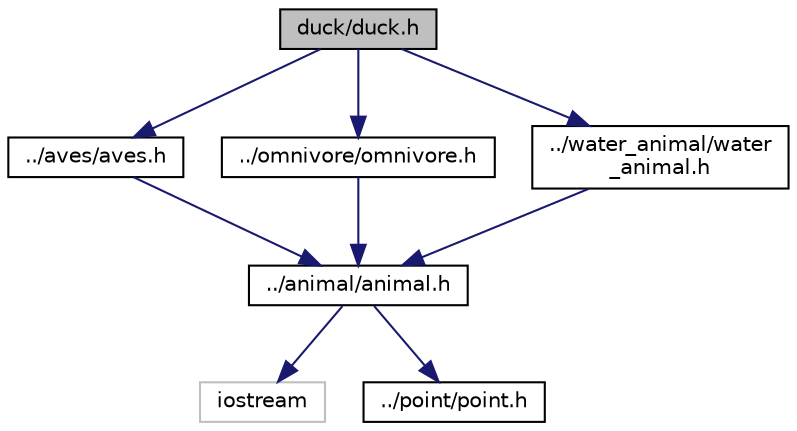 digraph "duck/duck.h"
{
  edge [fontname="Helvetica",fontsize="10",labelfontname="Helvetica",labelfontsize="10"];
  node [fontname="Helvetica",fontsize="10",shape=record];
  Node1 [label="duck/duck.h",height=0.2,width=0.4,color="black", fillcolor="grey75", style="filled", fontcolor="black"];
  Node1 -> Node2 [color="midnightblue",fontsize="10",style="solid",fontname="Helvetica"];
  Node2 [label="../aves/aves.h",height=0.2,width=0.4,color="black", fillcolor="white", style="filled",URL="$aves_8h.html"];
  Node2 -> Node3 [color="midnightblue",fontsize="10",style="solid",fontname="Helvetica"];
  Node3 [label="../animal/animal.h",height=0.2,width=0.4,color="black", fillcolor="white", style="filled",URL="$animal_8h.html"];
  Node3 -> Node4 [color="midnightblue",fontsize="10",style="solid",fontname="Helvetica"];
  Node4 [label="iostream",height=0.2,width=0.4,color="grey75", fillcolor="white", style="filled"];
  Node3 -> Node5 [color="midnightblue",fontsize="10",style="solid",fontname="Helvetica"];
  Node5 [label="../point/point.h",height=0.2,width=0.4,color="black", fillcolor="white", style="filled",URL="$point_8h.html"];
  Node1 -> Node6 [color="midnightblue",fontsize="10",style="solid",fontname="Helvetica"];
  Node6 [label="../omnivore/omnivore.h",height=0.2,width=0.4,color="black", fillcolor="white", style="filled",URL="$omnivore_8h.html"];
  Node6 -> Node3 [color="midnightblue",fontsize="10",style="solid",fontname="Helvetica"];
  Node1 -> Node7 [color="midnightblue",fontsize="10",style="solid",fontname="Helvetica"];
  Node7 [label="../water_animal/water\l_animal.h",height=0.2,width=0.4,color="black", fillcolor="white", style="filled",URL="$water__animal_8h.html"];
  Node7 -> Node3 [color="midnightblue",fontsize="10",style="solid",fontname="Helvetica"];
}
